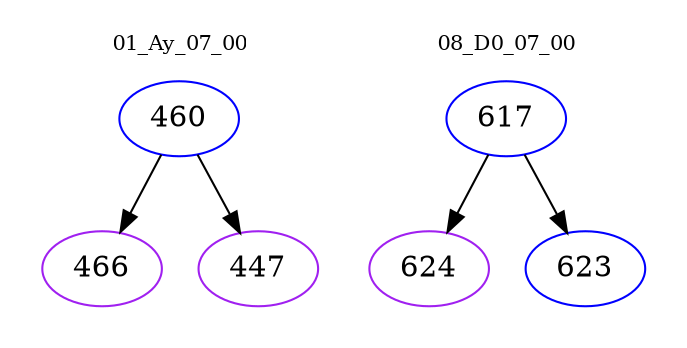digraph{
subgraph cluster_0 {
color = white
label = "01_Ay_07_00";
fontsize=10;
T0_460 [label="460", color="blue"]
T0_460 -> T0_466 [color="black"]
T0_466 [label="466", color="purple"]
T0_460 -> T0_447 [color="black"]
T0_447 [label="447", color="purple"]
}
subgraph cluster_1 {
color = white
label = "08_D0_07_00";
fontsize=10;
T1_617 [label="617", color="blue"]
T1_617 -> T1_624 [color="black"]
T1_624 [label="624", color="purple"]
T1_617 -> T1_623 [color="black"]
T1_623 [label="623", color="blue"]
}
}

